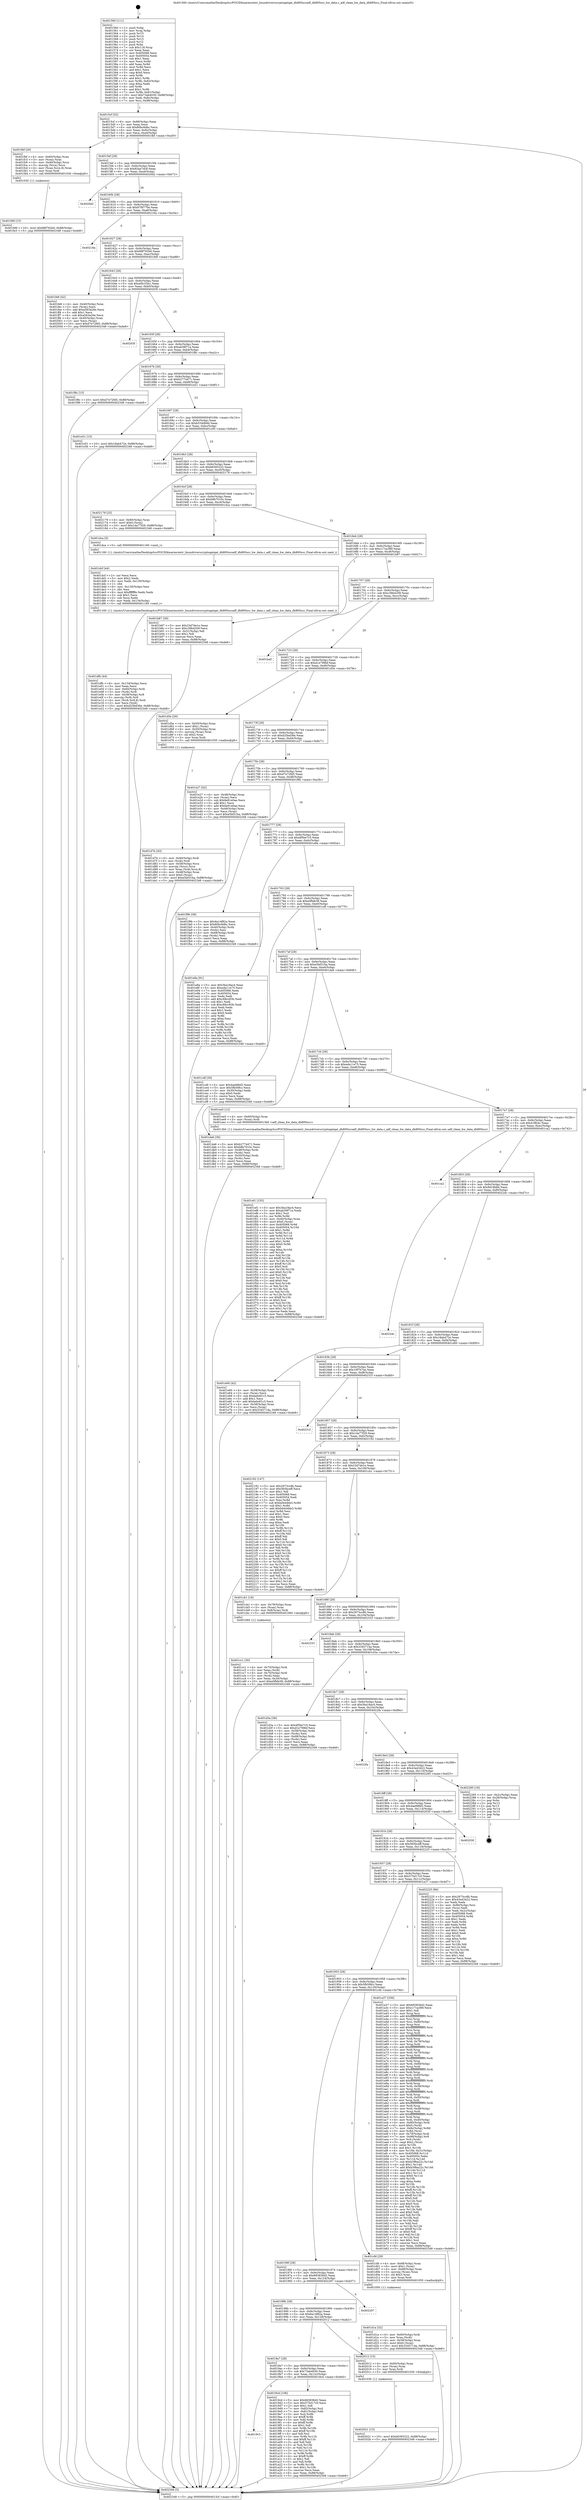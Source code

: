 digraph "0x401560" {
  label = "0x401560 (/mnt/c/Users/mathe/Desktop/tcc/POCII/binaries/extr_linuxdriverscryptoqatqat_dh895xccadf_dh895xcc_hw_data.c_adf_clean_hw_data_dh895xcc_Final-ollvm.out::main(0))"
  labelloc = "t"
  node[shape=record]

  Entry [label="",width=0.3,height=0.3,shape=circle,fillcolor=black,style=filled]
  "0x4015cf" [label="{
     0x4015cf [32]\l
     | [instrs]\l
     &nbsp;&nbsp;0x4015cf \<+6\>: mov -0x88(%rbp),%eax\l
     &nbsp;&nbsp;0x4015d5 \<+2\>: mov %eax,%ecx\l
     &nbsp;&nbsp;0x4015d7 \<+6\>: sub $0x80bc6dbc,%ecx\l
     &nbsp;&nbsp;0x4015dd \<+6\>: mov %eax,-0x9c(%rbp)\l
     &nbsp;&nbsp;0x4015e3 \<+6\>: mov %ecx,-0xa0(%rbp)\l
     &nbsp;&nbsp;0x4015e9 \<+6\>: je 0000000000401fbf \<main+0xa5f\>\l
  }"]
  "0x401fbf" [label="{
     0x401fbf [26]\l
     | [instrs]\l
     &nbsp;&nbsp;0x401fbf \<+4\>: mov -0x60(%rbp),%rax\l
     &nbsp;&nbsp;0x401fc3 \<+3\>: mov (%rax),%rax\l
     &nbsp;&nbsp;0x401fc6 \<+4\>: mov -0x40(%rbp),%rcx\l
     &nbsp;&nbsp;0x401fca \<+3\>: movslq (%rcx),%rcx\l
     &nbsp;&nbsp;0x401fcd \<+4\>: mov (%rax,%rcx,8),%rax\l
     &nbsp;&nbsp;0x401fd1 \<+3\>: mov %rax,%rdi\l
     &nbsp;&nbsp;0x401fd4 \<+5\>: call 0000000000401030 \<free@plt\>\l
     | [calls]\l
     &nbsp;&nbsp;0x401030 \{1\} (unknown)\l
  }"]
  "0x4015ef" [label="{
     0x4015ef [28]\l
     | [instrs]\l
     &nbsp;&nbsp;0x4015ef \<+5\>: jmp 00000000004015f4 \<main+0x94\>\l
     &nbsp;&nbsp;0x4015f4 \<+6\>: mov -0x9c(%rbp),%eax\l
     &nbsp;&nbsp;0x4015fa \<+5\>: sub $0x83aa7dc8,%eax\l
     &nbsp;&nbsp;0x4015ff \<+6\>: mov %eax,-0xa4(%rbp)\l
     &nbsp;&nbsp;0x401605 \<+6\>: je 00000000004020d2 \<main+0xb72\>\l
  }"]
  Exit [label="",width=0.3,height=0.3,shape=circle,fillcolor=black,style=filled,peripheries=2]
  "0x4020d2" [label="{
     0x4020d2\l
  }", style=dashed]
  "0x40160b" [label="{
     0x40160b [28]\l
     | [instrs]\l
     &nbsp;&nbsp;0x40160b \<+5\>: jmp 0000000000401610 \<main+0xb0\>\l
     &nbsp;&nbsp;0x401610 \<+6\>: mov -0x9c(%rbp),%eax\l
     &nbsp;&nbsp;0x401616 \<+5\>: sub $0x878f770e,%eax\l
     &nbsp;&nbsp;0x40161b \<+6\>: mov %eax,-0xa8(%rbp)\l
     &nbsp;&nbsp;0x401621 \<+6\>: je 000000000040216a \<main+0xc0a\>\l
  }"]
  "0x402021" [label="{
     0x402021 [15]\l
     | [instrs]\l
     &nbsp;&nbsp;0x402021 \<+10\>: movl $0xb6393222,-0x88(%rbp)\l
     &nbsp;&nbsp;0x40202b \<+5\>: jmp 0000000000402348 \<main+0xde8\>\l
  }"]
  "0x40216a" [label="{
     0x40216a\l
  }", style=dashed]
  "0x401627" [label="{
     0x401627 [28]\l
     | [instrs]\l
     &nbsp;&nbsp;0x401627 \<+5\>: jmp 000000000040162c \<main+0xcc\>\l
     &nbsp;&nbsp;0x40162c \<+6\>: mov -0x9c(%rbp),%eax\l
     &nbsp;&nbsp;0x401632 \<+5\>: sub $0x88f762b0,%eax\l
     &nbsp;&nbsp;0x401637 \<+6\>: mov %eax,-0xac(%rbp)\l
     &nbsp;&nbsp;0x40163d \<+6\>: je 0000000000401fe8 \<main+0xa88\>\l
  }"]
  "0x401fd9" [label="{
     0x401fd9 [15]\l
     | [instrs]\l
     &nbsp;&nbsp;0x401fd9 \<+10\>: movl $0x88f762b0,-0x88(%rbp)\l
     &nbsp;&nbsp;0x401fe3 \<+5\>: jmp 0000000000402348 \<main+0xde8\>\l
  }"]
  "0x401fe8" [label="{
     0x401fe8 [42]\l
     | [instrs]\l
     &nbsp;&nbsp;0x401fe8 \<+4\>: mov -0x40(%rbp),%rax\l
     &nbsp;&nbsp;0x401fec \<+2\>: mov (%rax),%ecx\l
     &nbsp;&nbsp;0x401fee \<+6\>: add $0xa563a26e,%ecx\l
     &nbsp;&nbsp;0x401ff4 \<+3\>: add $0x1,%ecx\l
     &nbsp;&nbsp;0x401ff7 \<+6\>: sub $0xa563a26e,%ecx\l
     &nbsp;&nbsp;0x401ffd \<+4\>: mov -0x40(%rbp),%rax\l
     &nbsp;&nbsp;0x402001 \<+2\>: mov %ecx,(%rax)\l
     &nbsp;&nbsp;0x402003 \<+10\>: movl $0xd7e72fd5,-0x88(%rbp)\l
     &nbsp;&nbsp;0x40200d \<+5\>: jmp 0000000000402348 \<main+0xde8\>\l
  }"]
  "0x401643" [label="{
     0x401643 [28]\l
     | [instrs]\l
     &nbsp;&nbsp;0x401643 \<+5\>: jmp 0000000000401648 \<main+0xe8\>\l
     &nbsp;&nbsp;0x401648 \<+6\>: mov -0x9c(%rbp),%eax\l
     &nbsp;&nbsp;0x40164e \<+5\>: sub $0xa0b1f3a1,%eax\l
     &nbsp;&nbsp;0x401653 \<+6\>: mov %eax,-0xb0(%rbp)\l
     &nbsp;&nbsp;0x401659 \<+6\>: je 000000000040203f \<main+0xadf\>\l
  }"]
  "0x401ef1" [label="{
     0x401ef1 [155]\l
     | [instrs]\l
     &nbsp;&nbsp;0x401ef1 \<+5\>: mov $0x3ba18ac4,%ecx\l
     &nbsp;&nbsp;0x401ef6 \<+5\>: mov $0xab39f71a,%edx\l
     &nbsp;&nbsp;0x401efb \<+3\>: mov $0x1,%sil\l
     &nbsp;&nbsp;0x401efe \<+3\>: xor %r8d,%r8d\l
     &nbsp;&nbsp;0x401f01 \<+4\>: mov -0x40(%rbp),%rax\l
     &nbsp;&nbsp;0x401f05 \<+6\>: movl $0x0,(%rax)\l
     &nbsp;&nbsp;0x401f0b \<+8\>: mov 0x405068,%r9d\l
     &nbsp;&nbsp;0x401f13 \<+8\>: mov 0x405054,%r10d\l
     &nbsp;&nbsp;0x401f1b \<+4\>: sub $0x1,%r8d\l
     &nbsp;&nbsp;0x401f1f \<+3\>: mov %r9d,%r11d\l
     &nbsp;&nbsp;0x401f22 \<+3\>: add %r8d,%r11d\l
     &nbsp;&nbsp;0x401f25 \<+4\>: imul %r11d,%r9d\l
     &nbsp;&nbsp;0x401f29 \<+4\>: and $0x1,%r9d\l
     &nbsp;&nbsp;0x401f2d \<+4\>: cmp $0x0,%r9d\l
     &nbsp;&nbsp;0x401f31 \<+3\>: sete %bl\l
     &nbsp;&nbsp;0x401f34 \<+4\>: cmp $0xa,%r10d\l
     &nbsp;&nbsp;0x401f38 \<+4\>: setl %r14b\l
     &nbsp;&nbsp;0x401f3c \<+3\>: mov %bl,%r15b\l
     &nbsp;&nbsp;0x401f3f \<+4\>: xor $0xff,%r15b\l
     &nbsp;&nbsp;0x401f43 \<+3\>: mov %r14b,%r12b\l
     &nbsp;&nbsp;0x401f46 \<+4\>: xor $0xff,%r12b\l
     &nbsp;&nbsp;0x401f4a \<+4\>: xor $0x0,%sil\l
     &nbsp;&nbsp;0x401f4e \<+3\>: mov %r15b,%r13b\l
     &nbsp;&nbsp;0x401f51 \<+4\>: and $0x0,%r13b\l
     &nbsp;&nbsp;0x401f55 \<+3\>: and %sil,%bl\l
     &nbsp;&nbsp;0x401f58 \<+3\>: mov %r12b,%al\l
     &nbsp;&nbsp;0x401f5b \<+2\>: and $0x0,%al\l
     &nbsp;&nbsp;0x401f5d \<+3\>: and %sil,%r14b\l
     &nbsp;&nbsp;0x401f60 \<+3\>: or %bl,%r13b\l
     &nbsp;&nbsp;0x401f63 \<+3\>: or %r14b,%al\l
     &nbsp;&nbsp;0x401f66 \<+3\>: xor %al,%r13b\l
     &nbsp;&nbsp;0x401f69 \<+3\>: or %r12b,%r15b\l
     &nbsp;&nbsp;0x401f6c \<+4\>: xor $0xff,%r15b\l
     &nbsp;&nbsp;0x401f70 \<+4\>: or $0x0,%sil\l
     &nbsp;&nbsp;0x401f74 \<+3\>: and %sil,%r15b\l
     &nbsp;&nbsp;0x401f77 \<+3\>: or %r15b,%r13b\l
     &nbsp;&nbsp;0x401f7a \<+4\>: test $0x1,%r13b\l
     &nbsp;&nbsp;0x401f7e \<+3\>: cmovne %edx,%ecx\l
     &nbsp;&nbsp;0x401f81 \<+6\>: mov %ecx,-0x88(%rbp)\l
     &nbsp;&nbsp;0x401f87 \<+5\>: jmp 0000000000402348 \<main+0xde8\>\l
  }"]
  "0x40203f" [label="{
     0x40203f\l
  }", style=dashed]
  "0x40165f" [label="{
     0x40165f [28]\l
     | [instrs]\l
     &nbsp;&nbsp;0x40165f \<+5\>: jmp 0000000000401664 \<main+0x104\>\l
     &nbsp;&nbsp;0x401664 \<+6\>: mov -0x9c(%rbp),%eax\l
     &nbsp;&nbsp;0x40166a \<+5\>: sub $0xab39f71a,%eax\l
     &nbsp;&nbsp;0x40166f \<+6\>: mov %eax,-0xb4(%rbp)\l
     &nbsp;&nbsp;0x401675 \<+6\>: je 0000000000401f8c \<main+0xa2c\>\l
  }"]
  "0x401dfb" [label="{
     0x401dfb [44]\l
     | [instrs]\l
     &nbsp;&nbsp;0x401dfb \<+6\>: mov -0x134(%rbp),%ecx\l
     &nbsp;&nbsp;0x401e01 \<+3\>: imul %eax,%ecx\l
     &nbsp;&nbsp;0x401e04 \<+4\>: mov -0x60(%rbp),%rdi\l
     &nbsp;&nbsp;0x401e08 \<+3\>: mov (%rdi),%rdi\l
     &nbsp;&nbsp;0x401e0b \<+4\>: mov -0x58(%rbp),%r8\l
     &nbsp;&nbsp;0x401e0f \<+3\>: movslq (%r8),%r8\l
     &nbsp;&nbsp;0x401e12 \<+4\>: mov (%rdi,%r8,8),%rdi\l
     &nbsp;&nbsp;0x401e16 \<+2\>: mov %ecx,(%rdi)\l
     &nbsp;&nbsp;0x401e18 \<+10\>: movl $0xd25bd36e,-0x88(%rbp)\l
     &nbsp;&nbsp;0x401e22 \<+5\>: jmp 0000000000402348 \<main+0xde8\>\l
  }"]
  "0x401f8c" [label="{
     0x401f8c [15]\l
     | [instrs]\l
     &nbsp;&nbsp;0x401f8c \<+10\>: movl $0xd7e72fd5,-0x88(%rbp)\l
     &nbsp;&nbsp;0x401f96 \<+5\>: jmp 0000000000402348 \<main+0xde8\>\l
  }"]
  "0x40167b" [label="{
     0x40167b [28]\l
     | [instrs]\l
     &nbsp;&nbsp;0x40167b \<+5\>: jmp 0000000000401680 \<main+0x120\>\l
     &nbsp;&nbsp;0x401680 \<+6\>: mov -0x9c(%rbp),%eax\l
     &nbsp;&nbsp;0x401686 \<+5\>: sub $0xb2774471,%eax\l
     &nbsp;&nbsp;0x40168b \<+6\>: mov %eax,-0xb8(%rbp)\l
     &nbsp;&nbsp;0x401691 \<+6\>: je 0000000000401e51 \<main+0x8f1\>\l
  }"]
  "0x401dcf" [label="{
     0x401dcf [44]\l
     | [instrs]\l
     &nbsp;&nbsp;0x401dcf \<+2\>: xor %ecx,%ecx\l
     &nbsp;&nbsp;0x401dd1 \<+5\>: mov $0x2,%edx\l
     &nbsp;&nbsp;0x401dd6 \<+6\>: mov %edx,-0x130(%rbp)\l
     &nbsp;&nbsp;0x401ddc \<+1\>: cltd\l
     &nbsp;&nbsp;0x401ddd \<+6\>: mov -0x130(%rbp),%esi\l
     &nbsp;&nbsp;0x401de3 \<+2\>: idiv %esi\l
     &nbsp;&nbsp;0x401de5 \<+6\>: imul $0xfffffffe,%edx,%edx\l
     &nbsp;&nbsp;0x401deb \<+3\>: sub $0x1,%ecx\l
     &nbsp;&nbsp;0x401dee \<+2\>: sub %ecx,%edx\l
     &nbsp;&nbsp;0x401df0 \<+6\>: mov %edx,-0x134(%rbp)\l
     &nbsp;&nbsp;0x401df6 \<+5\>: call 0000000000401160 \<next_i\>\l
     | [calls]\l
     &nbsp;&nbsp;0x401160 \{1\} (/mnt/c/Users/mathe/Desktop/tcc/POCII/binaries/extr_linuxdriverscryptoqatqat_dh895xccadf_dh895xcc_hw_data.c_adf_clean_hw_data_dh895xcc_Final-ollvm.out::next_i)\l
  }"]
  "0x401e51" [label="{
     0x401e51 [15]\l
     | [instrs]\l
     &nbsp;&nbsp;0x401e51 \<+10\>: movl $0x18ab472e,-0x88(%rbp)\l
     &nbsp;&nbsp;0x401e5b \<+5\>: jmp 0000000000402348 \<main+0xde8\>\l
  }"]
  "0x401697" [label="{
     0x401697 [28]\l
     | [instrs]\l
     &nbsp;&nbsp;0x401697 \<+5\>: jmp 000000000040169c \<main+0x13c\>\l
     &nbsp;&nbsp;0x40169c \<+6\>: mov -0x9c(%rbp),%eax\l
     &nbsp;&nbsp;0x4016a2 \<+5\>: sub $0xb534db9d,%eax\l
     &nbsp;&nbsp;0x4016a7 \<+6\>: mov %eax,-0xbc(%rbp)\l
     &nbsp;&nbsp;0x4016ad \<+6\>: je 0000000000401c00 \<main+0x6a0\>\l
  }"]
  "0x401d7b" [label="{
     0x401d7b [43]\l
     | [instrs]\l
     &nbsp;&nbsp;0x401d7b \<+4\>: mov -0x60(%rbp),%rdi\l
     &nbsp;&nbsp;0x401d7f \<+3\>: mov (%rdi),%rdi\l
     &nbsp;&nbsp;0x401d82 \<+4\>: mov -0x58(%rbp),%rcx\l
     &nbsp;&nbsp;0x401d86 \<+3\>: movslq (%rcx),%rcx\l
     &nbsp;&nbsp;0x401d89 \<+4\>: mov %rax,(%rdi,%rcx,8)\l
     &nbsp;&nbsp;0x401d8d \<+4\>: mov -0x48(%rbp),%rax\l
     &nbsp;&nbsp;0x401d91 \<+6\>: movl $0x0,(%rax)\l
     &nbsp;&nbsp;0x401d97 \<+10\>: movl $0xe5bf31ba,-0x88(%rbp)\l
     &nbsp;&nbsp;0x401da1 \<+5\>: jmp 0000000000402348 \<main+0xde8\>\l
  }"]
  "0x401c00" [label="{
     0x401c00\l
  }", style=dashed]
  "0x4016b3" [label="{
     0x4016b3 [28]\l
     | [instrs]\l
     &nbsp;&nbsp;0x4016b3 \<+5\>: jmp 00000000004016b8 \<main+0x158\>\l
     &nbsp;&nbsp;0x4016b8 \<+6\>: mov -0x9c(%rbp),%eax\l
     &nbsp;&nbsp;0x4016be \<+5\>: sub $0xb6393222,%eax\l
     &nbsp;&nbsp;0x4016c3 \<+6\>: mov %eax,-0xc0(%rbp)\l
     &nbsp;&nbsp;0x4016c9 \<+6\>: je 0000000000402179 \<main+0xc19\>\l
  }"]
  "0x401d1a" [label="{
     0x401d1a [32]\l
     | [instrs]\l
     &nbsp;&nbsp;0x401d1a \<+4\>: mov -0x60(%rbp),%rdi\l
     &nbsp;&nbsp;0x401d1e \<+3\>: mov %rax,(%rdi)\l
     &nbsp;&nbsp;0x401d21 \<+4\>: mov -0x58(%rbp),%rax\l
     &nbsp;&nbsp;0x401d25 \<+6\>: movl $0x0,(%rax)\l
     &nbsp;&nbsp;0x401d2b \<+10\>: movl $0x3345714a,-0x88(%rbp)\l
     &nbsp;&nbsp;0x401d35 \<+5\>: jmp 0000000000402348 \<main+0xde8\>\l
  }"]
  "0x402179" [label="{
     0x402179 [25]\l
     | [instrs]\l
     &nbsp;&nbsp;0x402179 \<+4\>: mov -0x80(%rbp),%rax\l
     &nbsp;&nbsp;0x40217d \<+6\>: movl $0x0,(%rax)\l
     &nbsp;&nbsp;0x402183 \<+10\>: movl $0x1da77f29,-0x88(%rbp)\l
     &nbsp;&nbsp;0x40218d \<+5\>: jmp 0000000000402348 \<main+0xde8\>\l
  }"]
  "0x4016cf" [label="{
     0x4016cf [28]\l
     | [instrs]\l
     &nbsp;&nbsp;0x4016cf \<+5\>: jmp 00000000004016d4 \<main+0x174\>\l
     &nbsp;&nbsp;0x4016d4 \<+6\>: mov -0x9c(%rbp),%eax\l
     &nbsp;&nbsp;0x4016da \<+5\>: sub $0xb8b7010c,%eax\l
     &nbsp;&nbsp;0x4016df \<+6\>: mov %eax,-0xc4(%rbp)\l
     &nbsp;&nbsp;0x4016e5 \<+6\>: je 0000000000401dca \<main+0x86a\>\l
  }"]
  "0x401cc1" [label="{
     0x401cc1 [30]\l
     | [instrs]\l
     &nbsp;&nbsp;0x401cc1 \<+4\>: mov -0x70(%rbp),%rdi\l
     &nbsp;&nbsp;0x401cc5 \<+2\>: mov %eax,(%rdi)\l
     &nbsp;&nbsp;0x401cc7 \<+4\>: mov -0x70(%rbp),%rdi\l
     &nbsp;&nbsp;0x401ccb \<+2\>: mov (%rdi),%eax\l
     &nbsp;&nbsp;0x401ccd \<+3\>: mov %eax,-0x30(%rbp)\l
     &nbsp;&nbsp;0x401cd0 \<+10\>: movl $0xe0fbfe38,-0x88(%rbp)\l
     &nbsp;&nbsp;0x401cda \<+5\>: jmp 0000000000402348 \<main+0xde8\>\l
  }"]
  "0x401dca" [label="{
     0x401dca [5]\l
     | [instrs]\l
     &nbsp;&nbsp;0x401dca \<+5\>: call 0000000000401160 \<next_i\>\l
     | [calls]\l
     &nbsp;&nbsp;0x401160 \{1\} (/mnt/c/Users/mathe/Desktop/tcc/POCII/binaries/extr_linuxdriverscryptoqatqat_dh895xccadf_dh895xcc_hw_data.c_adf_clean_hw_data_dh895xcc_Final-ollvm.out::next_i)\l
  }"]
  "0x4016eb" [label="{
     0x4016eb [28]\l
     | [instrs]\l
     &nbsp;&nbsp;0x4016eb \<+5\>: jmp 00000000004016f0 \<main+0x190\>\l
     &nbsp;&nbsp;0x4016f0 \<+6\>: mov -0x9c(%rbp),%eax\l
     &nbsp;&nbsp;0x4016f6 \<+5\>: sub $0xc17ca389,%eax\l
     &nbsp;&nbsp;0x4016fb \<+6\>: mov %eax,-0xc8(%rbp)\l
     &nbsp;&nbsp;0x401701 \<+6\>: je 0000000000401b87 \<main+0x627\>\l
  }"]
  "0x401560" [label="{
     0x401560 [111]\l
     | [instrs]\l
     &nbsp;&nbsp;0x401560 \<+1\>: push %rbp\l
     &nbsp;&nbsp;0x401561 \<+3\>: mov %rsp,%rbp\l
     &nbsp;&nbsp;0x401564 \<+2\>: push %r15\l
     &nbsp;&nbsp;0x401566 \<+2\>: push %r14\l
     &nbsp;&nbsp;0x401568 \<+2\>: push %r13\l
     &nbsp;&nbsp;0x40156a \<+2\>: push %r12\l
     &nbsp;&nbsp;0x40156c \<+1\>: push %rbx\l
     &nbsp;&nbsp;0x40156d \<+7\>: sub $0x118,%rsp\l
     &nbsp;&nbsp;0x401574 \<+2\>: xor %eax,%eax\l
     &nbsp;&nbsp;0x401576 \<+7\>: mov 0x405068,%ecx\l
     &nbsp;&nbsp;0x40157d \<+7\>: mov 0x405054,%edx\l
     &nbsp;&nbsp;0x401584 \<+3\>: sub $0x1,%eax\l
     &nbsp;&nbsp;0x401587 \<+3\>: mov %ecx,%r8d\l
     &nbsp;&nbsp;0x40158a \<+3\>: add %eax,%r8d\l
     &nbsp;&nbsp;0x40158d \<+4\>: imul %r8d,%ecx\l
     &nbsp;&nbsp;0x401591 \<+3\>: and $0x1,%ecx\l
     &nbsp;&nbsp;0x401594 \<+3\>: cmp $0x0,%ecx\l
     &nbsp;&nbsp;0x401597 \<+4\>: sete %r9b\l
     &nbsp;&nbsp;0x40159b \<+4\>: and $0x1,%r9b\l
     &nbsp;&nbsp;0x40159f \<+7\>: mov %r9b,-0x82(%rbp)\l
     &nbsp;&nbsp;0x4015a6 \<+3\>: cmp $0xa,%edx\l
     &nbsp;&nbsp;0x4015a9 \<+4\>: setl %r9b\l
     &nbsp;&nbsp;0x4015ad \<+4\>: and $0x1,%r9b\l
     &nbsp;&nbsp;0x4015b1 \<+7\>: mov %r9b,-0x81(%rbp)\l
     &nbsp;&nbsp;0x4015b8 \<+10\>: movl $0x73ab4030,-0x88(%rbp)\l
     &nbsp;&nbsp;0x4015c2 \<+6\>: mov %edi,-0x8c(%rbp)\l
     &nbsp;&nbsp;0x4015c8 \<+7\>: mov %rsi,-0x98(%rbp)\l
  }"]
  "0x401b87" [label="{
     0x401b87 [30]\l
     | [instrs]\l
     &nbsp;&nbsp;0x401b87 \<+5\>: mov $0x23d7de1e,%eax\l
     &nbsp;&nbsp;0x401b8c \<+5\>: mov $0xc38b4209,%ecx\l
     &nbsp;&nbsp;0x401b91 \<+3\>: mov -0x31(%rbp),%dl\l
     &nbsp;&nbsp;0x401b94 \<+3\>: test $0x1,%dl\l
     &nbsp;&nbsp;0x401b97 \<+3\>: cmovne %ecx,%eax\l
     &nbsp;&nbsp;0x401b9a \<+6\>: mov %eax,-0x88(%rbp)\l
     &nbsp;&nbsp;0x401ba0 \<+5\>: jmp 0000000000402348 \<main+0xde8\>\l
  }"]
  "0x401707" [label="{
     0x401707 [28]\l
     | [instrs]\l
     &nbsp;&nbsp;0x401707 \<+5\>: jmp 000000000040170c \<main+0x1ac\>\l
     &nbsp;&nbsp;0x40170c \<+6\>: mov -0x9c(%rbp),%eax\l
     &nbsp;&nbsp;0x401712 \<+5\>: sub $0xc38b4209,%eax\l
     &nbsp;&nbsp;0x401717 \<+6\>: mov %eax,-0xcc(%rbp)\l
     &nbsp;&nbsp;0x40171d \<+6\>: je 0000000000401ba5 \<main+0x645\>\l
  }"]
  "0x402348" [label="{
     0x402348 [5]\l
     | [instrs]\l
     &nbsp;&nbsp;0x402348 \<+5\>: jmp 00000000004015cf \<main+0x6f\>\l
  }"]
  "0x401ba5" [label="{
     0x401ba5\l
  }", style=dashed]
  "0x401723" [label="{
     0x401723 [28]\l
     | [instrs]\l
     &nbsp;&nbsp;0x401723 \<+5\>: jmp 0000000000401728 \<main+0x1c8\>\l
     &nbsp;&nbsp;0x401728 \<+6\>: mov -0x9c(%rbp),%eax\l
     &nbsp;&nbsp;0x40172e \<+5\>: sub $0xd1e799bf,%eax\l
     &nbsp;&nbsp;0x401733 \<+6\>: mov %eax,-0xd0(%rbp)\l
     &nbsp;&nbsp;0x401739 \<+6\>: je 0000000000401d5e \<main+0x7fe\>\l
  }"]
  "0x4019c3" [label="{
     0x4019c3\l
  }", style=dashed]
  "0x401d5e" [label="{
     0x401d5e [29]\l
     | [instrs]\l
     &nbsp;&nbsp;0x401d5e \<+4\>: mov -0x50(%rbp),%rax\l
     &nbsp;&nbsp;0x401d62 \<+6\>: movl $0x1,(%rax)\l
     &nbsp;&nbsp;0x401d68 \<+4\>: mov -0x50(%rbp),%rax\l
     &nbsp;&nbsp;0x401d6c \<+3\>: movslq (%rax),%rax\l
     &nbsp;&nbsp;0x401d6f \<+4\>: shl $0x2,%rax\l
     &nbsp;&nbsp;0x401d73 \<+3\>: mov %rax,%rdi\l
     &nbsp;&nbsp;0x401d76 \<+5\>: call 0000000000401050 \<malloc@plt\>\l
     | [calls]\l
     &nbsp;&nbsp;0x401050 \{1\} (unknown)\l
  }"]
  "0x40173f" [label="{
     0x40173f [28]\l
     | [instrs]\l
     &nbsp;&nbsp;0x40173f \<+5\>: jmp 0000000000401744 \<main+0x1e4\>\l
     &nbsp;&nbsp;0x401744 \<+6\>: mov -0x9c(%rbp),%eax\l
     &nbsp;&nbsp;0x40174a \<+5\>: sub $0xd25bd36e,%eax\l
     &nbsp;&nbsp;0x40174f \<+6\>: mov %eax,-0xd4(%rbp)\l
     &nbsp;&nbsp;0x401755 \<+6\>: je 0000000000401e27 \<main+0x8c7\>\l
  }"]
  "0x4019cd" [label="{
     0x4019cd [106]\l
     | [instrs]\l
     &nbsp;&nbsp;0x4019cd \<+5\>: mov $0x683836d2,%eax\l
     &nbsp;&nbsp;0x4019d2 \<+5\>: mov $0x575d17c0,%ecx\l
     &nbsp;&nbsp;0x4019d7 \<+2\>: mov $0x1,%dl\l
     &nbsp;&nbsp;0x4019d9 \<+7\>: mov -0x82(%rbp),%sil\l
     &nbsp;&nbsp;0x4019e0 \<+7\>: mov -0x81(%rbp),%dil\l
     &nbsp;&nbsp;0x4019e7 \<+3\>: mov %sil,%r8b\l
     &nbsp;&nbsp;0x4019ea \<+4\>: xor $0xff,%r8b\l
     &nbsp;&nbsp;0x4019ee \<+3\>: mov %dil,%r9b\l
     &nbsp;&nbsp;0x4019f1 \<+4\>: xor $0xff,%r9b\l
     &nbsp;&nbsp;0x4019f5 \<+3\>: xor $0x1,%dl\l
     &nbsp;&nbsp;0x4019f8 \<+3\>: mov %r8b,%r10b\l
     &nbsp;&nbsp;0x4019fb \<+4\>: and $0xff,%r10b\l
     &nbsp;&nbsp;0x4019ff \<+3\>: and %dl,%sil\l
     &nbsp;&nbsp;0x401a02 \<+3\>: mov %r9b,%r11b\l
     &nbsp;&nbsp;0x401a05 \<+4\>: and $0xff,%r11b\l
     &nbsp;&nbsp;0x401a09 \<+3\>: and %dl,%dil\l
     &nbsp;&nbsp;0x401a0c \<+3\>: or %sil,%r10b\l
     &nbsp;&nbsp;0x401a0f \<+3\>: or %dil,%r11b\l
     &nbsp;&nbsp;0x401a12 \<+3\>: xor %r11b,%r10b\l
     &nbsp;&nbsp;0x401a15 \<+3\>: or %r9b,%r8b\l
     &nbsp;&nbsp;0x401a18 \<+4\>: xor $0xff,%r8b\l
     &nbsp;&nbsp;0x401a1c \<+3\>: or $0x1,%dl\l
     &nbsp;&nbsp;0x401a1f \<+3\>: and %dl,%r8b\l
     &nbsp;&nbsp;0x401a22 \<+3\>: or %r8b,%r10b\l
     &nbsp;&nbsp;0x401a25 \<+4\>: test $0x1,%r10b\l
     &nbsp;&nbsp;0x401a29 \<+3\>: cmovne %ecx,%eax\l
     &nbsp;&nbsp;0x401a2c \<+6\>: mov %eax,-0x88(%rbp)\l
     &nbsp;&nbsp;0x401a32 \<+5\>: jmp 0000000000402348 \<main+0xde8\>\l
  }"]
  "0x401e27" [label="{
     0x401e27 [42]\l
     | [instrs]\l
     &nbsp;&nbsp;0x401e27 \<+4\>: mov -0x48(%rbp),%rax\l
     &nbsp;&nbsp;0x401e2b \<+2\>: mov (%rax),%ecx\l
     &nbsp;&nbsp;0x401e2d \<+6\>: sub $0x6e91e0ae,%ecx\l
     &nbsp;&nbsp;0x401e33 \<+3\>: add $0x1,%ecx\l
     &nbsp;&nbsp;0x401e36 \<+6\>: add $0x6e91e0ae,%ecx\l
     &nbsp;&nbsp;0x401e3c \<+4\>: mov -0x48(%rbp),%rax\l
     &nbsp;&nbsp;0x401e40 \<+2\>: mov %ecx,(%rax)\l
     &nbsp;&nbsp;0x401e42 \<+10\>: movl $0xe5bf31ba,-0x88(%rbp)\l
     &nbsp;&nbsp;0x401e4c \<+5\>: jmp 0000000000402348 \<main+0xde8\>\l
  }"]
  "0x40175b" [label="{
     0x40175b [28]\l
     | [instrs]\l
     &nbsp;&nbsp;0x40175b \<+5\>: jmp 0000000000401760 \<main+0x200\>\l
     &nbsp;&nbsp;0x401760 \<+6\>: mov -0x9c(%rbp),%eax\l
     &nbsp;&nbsp;0x401766 \<+5\>: sub $0xd7e72fd5,%eax\l
     &nbsp;&nbsp;0x40176b \<+6\>: mov %eax,-0xd8(%rbp)\l
     &nbsp;&nbsp;0x401771 \<+6\>: je 0000000000401f9b \<main+0xa3b\>\l
  }"]
  "0x4019a7" [label="{
     0x4019a7 [28]\l
     | [instrs]\l
     &nbsp;&nbsp;0x4019a7 \<+5\>: jmp 00000000004019ac \<main+0x44c\>\l
     &nbsp;&nbsp;0x4019ac \<+6\>: mov -0x9c(%rbp),%eax\l
     &nbsp;&nbsp;0x4019b2 \<+5\>: sub $0x73ab4030,%eax\l
     &nbsp;&nbsp;0x4019b7 \<+6\>: mov %eax,-0x12c(%rbp)\l
     &nbsp;&nbsp;0x4019bd \<+6\>: je 00000000004019cd \<main+0x46d\>\l
  }"]
  "0x401f9b" [label="{
     0x401f9b [36]\l
     | [instrs]\l
     &nbsp;&nbsp;0x401f9b \<+5\>: mov $0x6a14f82a,%eax\l
     &nbsp;&nbsp;0x401fa0 \<+5\>: mov $0x80bc6dbc,%ecx\l
     &nbsp;&nbsp;0x401fa5 \<+4\>: mov -0x40(%rbp),%rdx\l
     &nbsp;&nbsp;0x401fa9 \<+2\>: mov (%rdx),%esi\l
     &nbsp;&nbsp;0x401fab \<+4\>: mov -0x68(%rbp),%rdx\l
     &nbsp;&nbsp;0x401faf \<+2\>: cmp (%rdx),%esi\l
     &nbsp;&nbsp;0x401fb1 \<+3\>: cmovl %ecx,%eax\l
     &nbsp;&nbsp;0x401fb4 \<+6\>: mov %eax,-0x88(%rbp)\l
     &nbsp;&nbsp;0x401fba \<+5\>: jmp 0000000000402348 \<main+0xde8\>\l
  }"]
  "0x401777" [label="{
     0x401777 [28]\l
     | [instrs]\l
     &nbsp;&nbsp;0x401777 \<+5\>: jmp 000000000040177c \<main+0x21c\>\l
     &nbsp;&nbsp;0x40177c \<+6\>: mov -0x9c(%rbp),%eax\l
     &nbsp;&nbsp;0x401782 \<+5\>: sub $0xdf5be7c5,%eax\l
     &nbsp;&nbsp;0x401787 \<+6\>: mov %eax,-0xdc(%rbp)\l
     &nbsp;&nbsp;0x40178d \<+6\>: je 0000000000401e8a \<main+0x92a\>\l
  }"]
  "0x402012" [label="{
     0x402012 [15]\l
     | [instrs]\l
     &nbsp;&nbsp;0x402012 \<+4\>: mov -0x60(%rbp),%rax\l
     &nbsp;&nbsp;0x402016 \<+3\>: mov (%rax),%rax\l
     &nbsp;&nbsp;0x402019 \<+3\>: mov %rax,%rdi\l
     &nbsp;&nbsp;0x40201c \<+5\>: call 0000000000401030 \<free@plt\>\l
     | [calls]\l
     &nbsp;&nbsp;0x401030 \{1\} (unknown)\l
  }"]
  "0x401e8a" [label="{
     0x401e8a [91]\l
     | [instrs]\l
     &nbsp;&nbsp;0x401e8a \<+5\>: mov $0x3ba18ac4,%eax\l
     &nbsp;&nbsp;0x401e8f \<+5\>: mov $0xeda11e75,%ecx\l
     &nbsp;&nbsp;0x401e94 \<+7\>: mov 0x405068,%edx\l
     &nbsp;&nbsp;0x401e9b \<+7\>: mov 0x405054,%esi\l
     &nbsp;&nbsp;0x401ea2 \<+2\>: mov %edx,%edi\l
     &nbsp;&nbsp;0x401ea4 \<+6\>: add $0xc68cc83b,%edi\l
     &nbsp;&nbsp;0x401eaa \<+3\>: sub $0x1,%edi\l
     &nbsp;&nbsp;0x401ead \<+6\>: sub $0xc68cc83b,%edi\l
     &nbsp;&nbsp;0x401eb3 \<+3\>: imul %edi,%edx\l
     &nbsp;&nbsp;0x401eb6 \<+3\>: and $0x1,%edx\l
     &nbsp;&nbsp;0x401eb9 \<+3\>: cmp $0x0,%edx\l
     &nbsp;&nbsp;0x401ebc \<+4\>: sete %r8b\l
     &nbsp;&nbsp;0x401ec0 \<+3\>: cmp $0xa,%esi\l
     &nbsp;&nbsp;0x401ec3 \<+4\>: setl %r9b\l
     &nbsp;&nbsp;0x401ec7 \<+3\>: mov %r8b,%r10b\l
     &nbsp;&nbsp;0x401eca \<+3\>: and %r9b,%r10b\l
     &nbsp;&nbsp;0x401ecd \<+3\>: xor %r9b,%r8b\l
     &nbsp;&nbsp;0x401ed0 \<+3\>: or %r8b,%r10b\l
     &nbsp;&nbsp;0x401ed3 \<+4\>: test $0x1,%r10b\l
     &nbsp;&nbsp;0x401ed7 \<+3\>: cmovne %ecx,%eax\l
     &nbsp;&nbsp;0x401eda \<+6\>: mov %eax,-0x88(%rbp)\l
     &nbsp;&nbsp;0x401ee0 \<+5\>: jmp 0000000000402348 \<main+0xde8\>\l
  }"]
  "0x401793" [label="{
     0x401793 [28]\l
     | [instrs]\l
     &nbsp;&nbsp;0x401793 \<+5\>: jmp 0000000000401798 \<main+0x238\>\l
     &nbsp;&nbsp;0x401798 \<+6\>: mov -0x9c(%rbp),%eax\l
     &nbsp;&nbsp;0x40179e \<+5\>: sub $0xe0fbfe38,%eax\l
     &nbsp;&nbsp;0x4017a3 \<+6\>: mov %eax,-0xe0(%rbp)\l
     &nbsp;&nbsp;0x4017a9 \<+6\>: je 0000000000401cdf \<main+0x77f\>\l
  }"]
  "0x40198b" [label="{
     0x40198b [28]\l
     | [instrs]\l
     &nbsp;&nbsp;0x40198b \<+5\>: jmp 0000000000401990 \<main+0x430\>\l
     &nbsp;&nbsp;0x401990 \<+6\>: mov -0x9c(%rbp),%eax\l
     &nbsp;&nbsp;0x401996 \<+5\>: sub $0x6a14f82a,%eax\l
     &nbsp;&nbsp;0x40199b \<+6\>: mov %eax,-0x128(%rbp)\l
     &nbsp;&nbsp;0x4019a1 \<+6\>: je 0000000000402012 \<main+0xab2\>\l
  }"]
  "0x401cdf" [label="{
     0x401cdf [30]\l
     | [instrs]\l
     &nbsp;&nbsp;0x401cdf \<+5\>: mov $0x4ae68bf2,%eax\l
     &nbsp;&nbsp;0x401ce4 \<+5\>: mov $0x5fb59fcc,%ecx\l
     &nbsp;&nbsp;0x401ce9 \<+3\>: mov -0x30(%rbp),%edx\l
     &nbsp;&nbsp;0x401cec \<+3\>: cmp $0x0,%edx\l
     &nbsp;&nbsp;0x401cef \<+3\>: cmove %ecx,%eax\l
     &nbsp;&nbsp;0x401cf2 \<+6\>: mov %eax,-0x88(%rbp)\l
     &nbsp;&nbsp;0x401cf8 \<+5\>: jmp 0000000000402348 \<main+0xde8\>\l
  }"]
  "0x4017af" [label="{
     0x4017af [28]\l
     | [instrs]\l
     &nbsp;&nbsp;0x4017af \<+5\>: jmp 00000000004017b4 \<main+0x254\>\l
     &nbsp;&nbsp;0x4017b4 \<+6\>: mov -0x9c(%rbp),%eax\l
     &nbsp;&nbsp;0x4017ba \<+5\>: sub $0xe5bf31ba,%eax\l
     &nbsp;&nbsp;0x4017bf \<+6\>: mov %eax,-0xe4(%rbp)\l
     &nbsp;&nbsp;0x4017c5 \<+6\>: je 0000000000401da6 \<main+0x846\>\l
  }"]
  "0x402297" [label="{
     0x402297\l
  }", style=dashed]
  "0x401da6" [label="{
     0x401da6 [36]\l
     | [instrs]\l
     &nbsp;&nbsp;0x401da6 \<+5\>: mov $0xb2774471,%eax\l
     &nbsp;&nbsp;0x401dab \<+5\>: mov $0xb8b7010c,%ecx\l
     &nbsp;&nbsp;0x401db0 \<+4\>: mov -0x48(%rbp),%rdx\l
     &nbsp;&nbsp;0x401db4 \<+2\>: mov (%rdx),%esi\l
     &nbsp;&nbsp;0x401db6 \<+4\>: mov -0x50(%rbp),%rdx\l
     &nbsp;&nbsp;0x401dba \<+2\>: cmp (%rdx),%esi\l
     &nbsp;&nbsp;0x401dbc \<+3\>: cmovl %ecx,%eax\l
     &nbsp;&nbsp;0x401dbf \<+6\>: mov %eax,-0x88(%rbp)\l
     &nbsp;&nbsp;0x401dc5 \<+5\>: jmp 0000000000402348 \<main+0xde8\>\l
  }"]
  "0x4017cb" [label="{
     0x4017cb [28]\l
     | [instrs]\l
     &nbsp;&nbsp;0x4017cb \<+5\>: jmp 00000000004017d0 \<main+0x270\>\l
     &nbsp;&nbsp;0x4017d0 \<+6\>: mov -0x9c(%rbp),%eax\l
     &nbsp;&nbsp;0x4017d6 \<+5\>: sub $0xeda11e75,%eax\l
     &nbsp;&nbsp;0x4017db \<+6\>: mov %eax,-0xe8(%rbp)\l
     &nbsp;&nbsp;0x4017e1 \<+6\>: je 0000000000401ee5 \<main+0x985\>\l
  }"]
  "0x40196f" [label="{
     0x40196f [28]\l
     | [instrs]\l
     &nbsp;&nbsp;0x40196f \<+5\>: jmp 0000000000401974 \<main+0x414\>\l
     &nbsp;&nbsp;0x401974 \<+6\>: mov -0x9c(%rbp),%eax\l
     &nbsp;&nbsp;0x40197a \<+5\>: sub $0x683836d2,%eax\l
     &nbsp;&nbsp;0x40197f \<+6\>: mov %eax,-0x124(%rbp)\l
     &nbsp;&nbsp;0x401985 \<+6\>: je 0000000000402297 \<main+0xd37\>\l
  }"]
  "0x401ee5" [label="{
     0x401ee5 [12]\l
     | [instrs]\l
     &nbsp;&nbsp;0x401ee5 \<+4\>: mov -0x60(%rbp),%rax\l
     &nbsp;&nbsp;0x401ee9 \<+3\>: mov (%rax),%rdi\l
     &nbsp;&nbsp;0x401eec \<+5\>: call 00000000004013b0 \<adf_clean_hw_data_dh895xcc\>\l
     | [calls]\l
     &nbsp;&nbsp;0x4013b0 \{1\} (/mnt/c/Users/mathe/Desktop/tcc/POCII/binaries/extr_linuxdriverscryptoqatqat_dh895xccadf_dh895xcc_hw_data.c_adf_clean_hw_data_dh895xcc_Final-ollvm.out::adf_clean_hw_data_dh895xcc)\l
  }"]
  "0x4017e7" [label="{
     0x4017e7 [28]\l
     | [instrs]\l
     &nbsp;&nbsp;0x4017e7 \<+5\>: jmp 00000000004017ec \<main+0x28c\>\l
     &nbsp;&nbsp;0x4017ec \<+6\>: mov -0x9c(%rbp),%eax\l
     &nbsp;&nbsp;0x4017f2 \<+5\>: sub $0x41ff24c,%eax\l
     &nbsp;&nbsp;0x4017f7 \<+6\>: mov %eax,-0xec(%rbp)\l
     &nbsp;&nbsp;0x4017fd \<+6\>: je 0000000000401ca2 \<main+0x742\>\l
  }"]
  "0x401cfd" [label="{
     0x401cfd [29]\l
     | [instrs]\l
     &nbsp;&nbsp;0x401cfd \<+4\>: mov -0x68(%rbp),%rax\l
     &nbsp;&nbsp;0x401d01 \<+6\>: movl $0x1,(%rax)\l
     &nbsp;&nbsp;0x401d07 \<+4\>: mov -0x68(%rbp),%rax\l
     &nbsp;&nbsp;0x401d0b \<+3\>: movslq (%rax),%rax\l
     &nbsp;&nbsp;0x401d0e \<+4\>: shl $0x3,%rax\l
     &nbsp;&nbsp;0x401d12 \<+3\>: mov %rax,%rdi\l
     &nbsp;&nbsp;0x401d15 \<+5\>: call 0000000000401050 \<malloc@plt\>\l
     | [calls]\l
     &nbsp;&nbsp;0x401050 \{1\} (unknown)\l
  }"]
  "0x401ca2" [label="{
     0x401ca2\l
  }", style=dashed]
  "0x401803" [label="{
     0x401803 [28]\l
     | [instrs]\l
     &nbsp;&nbsp;0x401803 \<+5\>: jmp 0000000000401808 \<main+0x2a8\>\l
     &nbsp;&nbsp;0x401808 \<+6\>: mov -0x9c(%rbp),%eax\l
     &nbsp;&nbsp;0x40180e \<+5\>: sub $0x8d18b84,%eax\l
     &nbsp;&nbsp;0x401813 \<+6\>: mov %eax,-0xf0(%rbp)\l
     &nbsp;&nbsp;0x401819 \<+6\>: je 00000000004022dc \<main+0xd7c\>\l
  }"]
  "0x401953" [label="{
     0x401953 [28]\l
     | [instrs]\l
     &nbsp;&nbsp;0x401953 \<+5\>: jmp 0000000000401958 \<main+0x3f8\>\l
     &nbsp;&nbsp;0x401958 \<+6\>: mov -0x9c(%rbp),%eax\l
     &nbsp;&nbsp;0x40195e \<+5\>: sub $0x5fb59fcc,%eax\l
     &nbsp;&nbsp;0x401963 \<+6\>: mov %eax,-0x120(%rbp)\l
     &nbsp;&nbsp;0x401969 \<+6\>: je 0000000000401cfd \<main+0x79d\>\l
  }"]
  "0x4022dc" [label="{
     0x4022dc\l
  }", style=dashed]
  "0x40181f" [label="{
     0x40181f [28]\l
     | [instrs]\l
     &nbsp;&nbsp;0x40181f \<+5\>: jmp 0000000000401824 \<main+0x2c4\>\l
     &nbsp;&nbsp;0x401824 \<+6\>: mov -0x9c(%rbp),%eax\l
     &nbsp;&nbsp;0x40182a \<+5\>: sub $0x18ab472e,%eax\l
     &nbsp;&nbsp;0x40182f \<+6\>: mov %eax,-0xf4(%rbp)\l
     &nbsp;&nbsp;0x401835 \<+6\>: je 0000000000401e60 \<main+0x900\>\l
  }"]
  "0x401a37" [label="{
     0x401a37 [336]\l
     | [instrs]\l
     &nbsp;&nbsp;0x401a37 \<+5\>: mov $0x683836d2,%eax\l
     &nbsp;&nbsp;0x401a3c \<+5\>: mov $0xc17ca389,%ecx\l
     &nbsp;&nbsp;0x401a41 \<+2\>: mov $0x1,%dl\l
     &nbsp;&nbsp;0x401a43 \<+3\>: mov %rsp,%rsi\l
     &nbsp;&nbsp;0x401a46 \<+4\>: add $0xfffffffffffffff0,%rsi\l
     &nbsp;&nbsp;0x401a4a \<+3\>: mov %rsi,%rsp\l
     &nbsp;&nbsp;0x401a4d \<+4\>: mov %rsi,-0x80(%rbp)\l
     &nbsp;&nbsp;0x401a51 \<+3\>: mov %rsp,%rsi\l
     &nbsp;&nbsp;0x401a54 \<+4\>: add $0xfffffffffffffff0,%rsi\l
     &nbsp;&nbsp;0x401a58 \<+3\>: mov %rsi,%rsp\l
     &nbsp;&nbsp;0x401a5b \<+3\>: mov %rsp,%rdi\l
     &nbsp;&nbsp;0x401a5e \<+4\>: add $0xfffffffffffffff0,%rdi\l
     &nbsp;&nbsp;0x401a62 \<+3\>: mov %rdi,%rsp\l
     &nbsp;&nbsp;0x401a65 \<+4\>: mov %rdi,-0x78(%rbp)\l
     &nbsp;&nbsp;0x401a69 \<+3\>: mov %rsp,%rdi\l
     &nbsp;&nbsp;0x401a6c \<+4\>: add $0xfffffffffffffff0,%rdi\l
     &nbsp;&nbsp;0x401a70 \<+3\>: mov %rdi,%rsp\l
     &nbsp;&nbsp;0x401a73 \<+4\>: mov %rdi,-0x70(%rbp)\l
     &nbsp;&nbsp;0x401a77 \<+3\>: mov %rsp,%rdi\l
     &nbsp;&nbsp;0x401a7a \<+4\>: add $0xfffffffffffffff0,%rdi\l
     &nbsp;&nbsp;0x401a7e \<+3\>: mov %rdi,%rsp\l
     &nbsp;&nbsp;0x401a81 \<+4\>: mov %rdi,-0x68(%rbp)\l
     &nbsp;&nbsp;0x401a85 \<+3\>: mov %rsp,%rdi\l
     &nbsp;&nbsp;0x401a88 \<+4\>: add $0xfffffffffffffff0,%rdi\l
     &nbsp;&nbsp;0x401a8c \<+3\>: mov %rdi,%rsp\l
     &nbsp;&nbsp;0x401a8f \<+4\>: mov %rdi,-0x60(%rbp)\l
     &nbsp;&nbsp;0x401a93 \<+3\>: mov %rsp,%rdi\l
     &nbsp;&nbsp;0x401a96 \<+4\>: add $0xfffffffffffffff0,%rdi\l
     &nbsp;&nbsp;0x401a9a \<+3\>: mov %rdi,%rsp\l
     &nbsp;&nbsp;0x401a9d \<+4\>: mov %rdi,-0x58(%rbp)\l
     &nbsp;&nbsp;0x401aa1 \<+3\>: mov %rsp,%rdi\l
     &nbsp;&nbsp;0x401aa4 \<+4\>: add $0xfffffffffffffff0,%rdi\l
     &nbsp;&nbsp;0x401aa8 \<+3\>: mov %rdi,%rsp\l
     &nbsp;&nbsp;0x401aab \<+4\>: mov %rdi,-0x50(%rbp)\l
     &nbsp;&nbsp;0x401aaf \<+3\>: mov %rsp,%rdi\l
     &nbsp;&nbsp;0x401ab2 \<+4\>: add $0xfffffffffffffff0,%rdi\l
     &nbsp;&nbsp;0x401ab6 \<+3\>: mov %rdi,%rsp\l
     &nbsp;&nbsp;0x401ab9 \<+4\>: mov %rdi,-0x48(%rbp)\l
     &nbsp;&nbsp;0x401abd \<+3\>: mov %rsp,%rdi\l
     &nbsp;&nbsp;0x401ac0 \<+4\>: add $0xfffffffffffffff0,%rdi\l
     &nbsp;&nbsp;0x401ac4 \<+3\>: mov %rdi,%rsp\l
     &nbsp;&nbsp;0x401ac7 \<+4\>: mov %rdi,-0x40(%rbp)\l
     &nbsp;&nbsp;0x401acb \<+4\>: mov -0x80(%rbp),%rdi\l
     &nbsp;&nbsp;0x401acf \<+6\>: movl $0x0,(%rdi)\l
     &nbsp;&nbsp;0x401ad5 \<+7\>: mov -0x8c(%rbp),%r8d\l
     &nbsp;&nbsp;0x401adc \<+3\>: mov %r8d,(%rsi)\l
     &nbsp;&nbsp;0x401adf \<+4\>: mov -0x78(%rbp),%rdi\l
     &nbsp;&nbsp;0x401ae3 \<+7\>: mov -0x98(%rbp),%r9\l
     &nbsp;&nbsp;0x401aea \<+3\>: mov %r9,(%rdi)\l
     &nbsp;&nbsp;0x401aed \<+3\>: cmpl $0x2,(%rsi)\l
     &nbsp;&nbsp;0x401af0 \<+4\>: setne %r10b\l
     &nbsp;&nbsp;0x401af4 \<+4\>: and $0x1,%r10b\l
     &nbsp;&nbsp;0x401af8 \<+4\>: mov %r10b,-0x31(%rbp)\l
     &nbsp;&nbsp;0x401afc \<+8\>: mov 0x405068,%r11d\l
     &nbsp;&nbsp;0x401b04 \<+7\>: mov 0x405054,%ebx\l
     &nbsp;&nbsp;0x401b0b \<+3\>: mov %r11d,%r14d\l
     &nbsp;&nbsp;0x401b0e \<+7\>: sub $0xb39ba22c,%r14d\l
     &nbsp;&nbsp;0x401b15 \<+4\>: sub $0x1,%r14d\l
     &nbsp;&nbsp;0x401b19 \<+7\>: add $0xb39ba22c,%r14d\l
     &nbsp;&nbsp;0x401b20 \<+4\>: imul %r14d,%r11d\l
     &nbsp;&nbsp;0x401b24 \<+4\>: and $0x1,%r11d\l
     &nbsp;&nbsp;0x401b28 \<+4\>: cmp $0x0,%r11d\l
     &nbsp;&nbsp;0x401b2c \<+4\>: sete %r10b\l
     &nbsp;&nbsp;0x401b30 \<+3\>: cmp $0xa,%ebx\l
     &nbsp;&nbsp;0x401b33 \<+4\>: setl %r15b\l
     &nbsp;&nbsp;0x401b37 \<+3\>: mov %r10b,%r12b\l
     &nbsp;&nbsp;0x401b3a \<+4\>: xor $0xff,%r12b\l
     &nbsp;&nbsp;0x401b3e \<+3\>: mov %r15b,%r13b\l
     &nbsp;&nbsp;0x401b41 \<+4\>: xor $0xff,%r13b\l
     &nbsp;&nbsp;0x401b45 \<+3\>: xor $0x0,%dl\l
     &nbsp;&nbsp;0x401b48 \<+3\>: mov %r12b,%sil\l
     &nbsp;&nbsp;0x401b4b \<+4\>: and $0x0,%sil\l
     &nbsp;&nbsp;0x401b4f \<+3\>: and %dl,%r10b\l
     &nbsp;&nbsp;0x401b52 \<+3\>: mov %r13b,%dil\l
     &nbsp;&nbsp;0x401b55 \<+4\>: and $0x0,%dil\l
     &nbsp;&nbsp;0x401b59 \<+3\>: and %dl,%r15b\l
     &nbsp;&nbsp;0x401b5c \<+3\>: or %r10b,%sil\l
     &nbsp;&nbsp;0x401b5f \<+3\>: or %r15b,%dil\l
     &nbsp;&nbsp;0x401b62 \<+3\>: xor %dil,%sil\l
     &nbsp;&nbsp;0x401b65 \<+3\>: or %r13b,%r12b\l
     &nbsp;&nbsp;0x401b68 \<+4\>: xor $0xff,%r12b\l
     &nbsp;&nbsp;0x401b6c \<+3\>: or $0x0,%dl\l
     &nbsp;&nbsp;0x401b6f \<+3\>: and %dl,%r12b\l
     &nbsp;&nbsp;0x401b72 \<+3\>: or %r12b,%sil\l
     &nbsp;&nbsp;0x401b75 \<+4\>: test $0x1,%sil\l
     &nbsp;&nbsp;0x401b79 \<+3\>: cmovne %ecx,%eax\l
     &nbsp;&nbsp;0x401b7c \<+6\>: mov %eax,-0x88(%rbp)\l
     &nbsp;&nbsp;0x401b82 \<+5\>: jmp 0000000000402348 \<main+0xde8\>\l
  }"]
  "0x401e60" [label="{
     0x401e60 [42]\l
     | [instrs]\l
     &nbsp;&nbsp;0x401e60 \<+4\>: mov -0x58(%rbp),%rax\l
     &nbsp;&nbsp;0x401e64 \<+2\>: mov (%rax),%ecx\l
     &nbsp;&nbsp;0x401e66 \<+6\>: sub $0xbeb4f1c3,%ecx\l
     &nbsp;&nbsp;0x401e6c \<+3\>: add $0x1,%ecx\l
     &nbsp;&nbsp;0x401e6f \<+6\>: add $0xbeb4f1c3,%ecx\l
     &nbsp;&nbsp;0x401e75 \<+4\>: mov -0x58(%rbp),%rax\l
     &nbsp;&nbsp;0x401e79 \<+2\>: mov %ecx,(%rax)\l
     &nbsp;&nbsp;0x401e7b \<+10\>: movl $0x3345714a,-0x88(%rbp)\l
     &nbsp;&nbsp;0x401e85 \<+5\>: jmp 0000000000402348 \<main+0xde8\>\l
  }"]
  "0x40183b" [label="{
     0x40183b [28]\l
     | [instrs]\l
     &nbsp;&nbsp;0x40183b \<+5\>: jmp 0000000000401840 \<main+0x2e0\>\l
     &nbsp;&nbsp;0x401840 \<+6\>: mov -0x9c(%rbp),%eax\l
     &nbsp;&nbsp;0x401846 \<+5\>: sub $0x19f7b7ae,%eax\l
     &nbsp;&nbsp;0x40184b \<+6\>: mov %eax,-0xf8(%rbp)\l
     &nbsp;&nbsp;0x401851 \<+6\>: je 000000000040231f \<main+0xdbf\>\l
  }"]
  "0x401937" [label="{
     0x401937 [28]\l
     | [instrs]\l
     &nbsp;&nbsp;0x401937 \<+5\>: jmp 000000000040193c \<main+0x3dc\>\l
     &nbsp;&nbsp;0x40193c \<+6\>: mov -0x9c(%rbp),%eax\l
     &nbsp;&nbsp;0x401942 \<+5\>: sub $0x575d17c0,%eax\l
     &nbsp;&nbsp;0x401947 \<+6\>: mov %eax,-0x11c(%rbp)\l
     &nbsp;&nbsp;0x40194d \<+6\>: je 0000000000401a37 \<main+0x4d7\>\l
  }"]
  "0x40231f" [label="{
     0x40231f\l
  }", style=dashed]
  "0x401857" [label="{
     0x401857 [28]\l
     | [instrs]\l
     &nbsp;&nbsp;0x401857 \<+5\>: jmp 000000000040185c \<main+0x2fc\>\l
     &nbsp;&nbsp;0x40185c \<+6\>: mov -0x9c(%rbp),%eax\l
     &nbsp;&nbsp;0x401862 \<+5\>: sub $0x1da77f29,%eax\l
     &nbsp;&nbsp;0x401867 \<+6\>: mov %eax,-0xfc(%rbp)\l
     &nbsp;&nbsp;0x40186d \<+6\>: je 0000000000402192 \<main+0xc32\>\l
  }"]
  "0x402225" [label="{
     0x402225 [96]\l
     | [instrs]\l
     &nbsp;&nbsp;0x402225 \<+5\>: mov $0x2973cc8b,%eax\l
     &nbsp;&nbsp;0x40222a \<+5\>: mov $0x43a43422,%ecx\l
     &nbsp;&nbsp;0x40222f \<+2\>: xor %edx,%edx\l
     &nbsp;&nbsp;0x402231 \<+4\>: mov -0x80(%rbp),%rsi\l
     &nbsp;&nbsp;0x402235 \<+2\>: mov (%rsi),%edi\l
     &nbsp;&nbsp;0x402237 \<+3\>: mov %edi,-0x2c(%rbp)\l
     &nbsp;&nbsp;0x40223a \<+7\>: mov 0x405068,%edi\l
     &nbsp;&nbsp;0x402241 \<+8\>: mov 0x405054,%r8d\l
     &nbsp;&nbsp;0x402249 \<+3\>: sub $0x1,%edx\l
     &nbsp;&nbsp;0x40224c \<+3\>: mov %edi,%r9d\l
     &nbsp;&nbsp;0x40224f \<+3\>: add %edx,%r9d\l
     &nbsp;&nbsp;0x402252 \<+4\>: imul %r9d,%edi\l
     &nbsp;&nbsp;0x402256 \<+3\>: and $0x1,%edi\l
     &nbsp;&nbsp;0x402259 \<+3\>: cmp $0x0,%edi\l
     &nbsp;&nbsp;0x40225c \<+4\>: sete %r10b\l
     &nbsp;&nbsp;0x402260 \<+4\>: cmp $0xa,%r8d\l
     &nbsp;&nbsp;0x402264 \<+4\>: setl %r11b\l
     &nbsp;&nbsp;0x402268 \<+3\>: mov %r10b,%bl\l
     &nbsp;&nbsp;0x40226b \<+3\>: and %r11b,%bl\l
     &nbsp;&nbsp;0x40226e \<+3\>: xor %r11b,%r10b\l
     &nbsp;&nbsp;0x402271 \<+3\>: or %r10b,%bl\l
     &nbsp;&nbsp;0x402274 \<+3\>: test $0x1,%bl\l
     &nbsp;&nbsp;0x402277 \<+3\>: cmovne %ecx,%eax\l
     &nbsp;&nbsp;0x40227a \<+6\>: mov %eax,-0x88(%rbp)\l
     &nbsp;&nbsp;0x402280 \<+5\>: jmp 0000000000402348 \<main+0xde8\>\l
  }"]
  "0x402192" [label="{
     0x402192 [147]\l
     | [instrs]\l
     &nbsp;&nbsp;0x402192 \<+5\>: mov $0x2973cc8b,%eax\l
     &nbsp;&nbsp;0x402197 \<+5\>: mov $0x565bceff,%ecx\l
     &nbsp;&nbsp;0x40219c \<+2\>: mov $0x1,%dl\l
     &nbsp;&nbsp;0x40219e \<+7\>: mov 0x405068,%esi\l
     &nbsp;&nbsp;0x4021a5 \<+7\>: mov 0x405054,%edi\l
     &nbsp;&nbsp;0x4021ac \<+3\>: mov %esi,%r8d\l
     &nbsp;&nbsp;0x4021af \<+7\>: sub $0xbd444bb3,%r8d\l
     &nbsp;&nbsp;0x4021b6 \<+4\>: sub $0x1,%r8d\l
     &nbsp;&nbsp;0x4021ba \<+7\>: add $0xbd444bb3,%r8d\l
     &nbsp;&nbsp;0x4021c1 \<+4\>: imul %r8d,%esi\l
     &nbsp;&nbsp;0x4021c5 \<+3\>: and $0x1,%esi\l
     &nbsp;&nbsp;0x4021c8 \<+3\>: cmp $0x0,%esi\l
     &nbsp;&nbsp;0x4021cb \<+4\>: sete %r9b\l
     &nbsp;&nbsp;0x4021cf \<+3\>: cmp $0xa,%edi\l
     &nbsp;&nbsp;0x4021d2 \<+4\>: setl %r10b\l
     &nbsp;&nbsp;0x4021d6 \<+3\>: mov %r9b,%r11b\l
     &nbsp;&nbsp;0x4021d9 \<+4\>: xor $0xff,%r11b\l
     &nbsp;&nbsp;0x4021dd \<+3\>: mov %r10b,%bl\l
     &nbsp;&nbsp;0x4021e0 \<+3\>: xor $0xff,%bl\l
     &nbsp;&nbsp;0x4021e3 \<+3\>: xor $0x0,%dl\l
     &nbsp;&nbsp;0x4021e6 \<+3\>: mov %r11b,%r14b\l
     &nbsp;&nbsp;0x4021e9 \<+4\>: and $0x0,%r14b\l
     &nbsp;&nbsp;0x4021ed \<+3\>: and %dl,%r9b\l
     &nbsp;&nbsp;0x4021f0 \<+3\>: mov %bl,%r15b\l
     &nbsp;&nbsp;0x4021f3 \<+4\>: and $0x0,%r15b\l
     &nbsp;&nbsp;0x4021f7 \<+3\>: and %dl,%r10b\l
     &nbsp;&nbsp;0x4021fa \<+3\>: or %r9b,%r14b\l
     &nbsp;&nbsp;0x4021fd \<+3\>: or %r10b,%r15b\l
     &nbsp;&nbsp;0x402200 \<+3\>: xor %r15b,%r14b\l
     &nbsp;&nbsp;0x402203 \<+3\>: or %bl,%r11b\l
     &nbsp;&nbsp;0x402206 \<+4\>: xor $0xff,%r11b\l
     &nbsp;&nbsp;0x40220a \<+3\>: or $0x0,%dl\l
     &nbsp;&nbsp;0x40220d \<+3\>: and %dl,%r11b\l
     &nbsp;&nbsp;0x402210 \<+3\>: or %r11b,%r14b\l
     &nbsp;&nbsp;0x402213 \<+4\>: test $0x1,%r14b\l
     &nbsp;&nbsp;0x402217 \<+3\>: cmovne %ecx,%eax\l
     &nbsp;&nbsp;0x40221a \<+6\>: mov %eax,-0x88(%rbp)\l
     &nbsp;&nbsp;0x402220 \<+5\>: jmp 0000000000402348 \<main+0xde8\>\l
  }"]
  "0x401873" [label="{
     0x401873 [28]\l
     | [instrs]\l
     &nbsp;&nbsp;0x401873 \<+5\>: jmp 0000000000401878 \<main+0x318\>\l
     &nbsp;&nbsp;0x401878 \<+6\>: mov -0x9c(%rbp),%eax\l
     &nbsp;&nbsp;0x40187e \<+5\>: sub $0x23d7de1e,%eax\l
     &nbsp;&nbsp;0x401883 \<+6\>: mov %eax,-0x100(%rbp)\l
     &nbsp;&nbsp;0x401889 \<+6\>: je 0000000000401cb1 \<main+0x751\>\l
  }"]
  "0x40191b" [label="{
     0x40191b [28]\l
     | [instrs]\l
     &nbsp;&nbsp;0x40191b \<+5\>: jmp 0000000000401920 \<main+0x3c0\>\l
     &nbsp;&nbsp;0x401920 \<+6\>: mov -0x9c(%rbp),%eax\l
     &nbsp;&nbsp;0x401926 \<+5\>: sub $0x565bceff,%eax\l
     &nbsp;&nbsp;0x40192b \<+6\>: mov %eax,-0x118(%rbp)\l
     &nbsp;&nbsp;0x401931 \<+6\>: je 0000000000402225 \<main+0xcc5\>\l
  }"]
  "0x401cb1" [label="{
     0x401cb1 [16]\l
     | [instrs]\l
     &nbsp;&nbsp;0x401cb1 \<+4\>: mov -0x78(%rbp),%rax\l
     &nbsp;&nbsp;0x401cb5 \<+3\>: mov (%rax),%rax\l
     &nbsp;&nbsp;0x401cb8 \<+4\>: mov 0x8(%rax),%rdi\l
     &nbsp;&nbsp;0x401cbc \<+5\>: call 0000000000401060 \<atoi@plt\>\l
     | [calls]\l
     &nbsp;&nbsp;0x401060 \{1\} (unknown)\l
  }"]
  "0x40188f" [label="{
     0x40188f [28]\l
     | [instrs]\l
     &nbsp;&nbsp;0x40188f \<+5\>: jmp 0000000000401894 \<main+0x334\>\l
     &nbsp;&nbsp;0x401894 \<+6\>: mov -0x9c(%rbp),%eax\l
     &nbsp;&nbsp;0x40189a \<+5\>: sub $0x2973cc8b,%eax\l
     &nbsp;&nbsp;0x40189f \<+6\>: mov %eax,-0x104(%rbp)\l
     &nbsp;&nbsp;0x4018a5 \<+6\>: je 0000000000402333 \<main+0xdd3\>\l
  }"]
  "0x402030" [label="{
     0x402030\l
  }", style=dashed]
  "0x402333" [label="{
     0x402333\l
  }", style=dashed]
  "0x4018ab" [label="{
     0x4018ab [28]\l
     | [instrs]\l
     &nbsp;&nbsp;0x4018ab \<+5\>: jmp 00000000004018b0 \<main+0x350\>\l
     &nbsp;&nbsp;0x4018b0 \<+6\>: mov -0x9c(%rbp),%eax\l
     &nbsp;&nbsp;0x4018b6 \<+5\>: sub $0x3345714a,%eax\l
     &nbsp;&nbsp;0x4018bb \<+6\>: mov %eax,-0x108(%rbp)\l
     &nbsp;&nbsp;0x4018c1 \<+6\>: je 0000000000401d3a \<main+0x7da\>\l
  }"]
  "0x4018ff" [label="{
     0x4018ff [28]\l
     | [instrs]\l
     &nbsp;&nbsp;0x4018ff \<+5\>: jmp 0000000000401904 \<main+0x3a4\>\l
     &nbsp;&nbsp;0x401904 \<+6\>: mov -0x9c(%rbp),%eax\l
     &nbsp;&nbsp;0x40190a \<+5\>: sub $0x4ae68bf2,%eax\l
     &nbsp;&nbsp;0x40190f \<+6\>: mov %eax,-0x114(%rbp)\l
     &nbsp;&nbsp;0x401915 \<+6\>: je 0000000000402030 \<main+0xad0\>\l
  }"]
  "0x401d3a" [label="{
     0x401d3a [36]\l
     | [instrs]\l
     &nbsp;&nbsp;0x401d3a \<+5\>: mov $0xdf5be7c5,%eax\l
     &nbsp;&nbsp;0x401d3f \<+5\>: mov $0xd1e799bf,%ecx\l
     &nbsp;&nbsp;0x401d44 \<+4\>: mov -0x58(%rbp),%rdx\l
     &nbsp;&nbsp;0x401d48 \<+2\>: mov (%rdx),%esi\l
     &nbsp;&nbsp;0x401d4a \<+4\>: mov -0x68(%rbp),%rdx\l
     &nbsp;&nbsp;0x401d4e \<+2\>: cmp (%rdx),%esi\l
     &nbsp;&nbsp;0x401d50 \<+3\>: cmovl %ecx,%eax\l
     &nbsp;&nbsp;0x401d53 \<+6\>: mov %eax,-0x88(%rbp)\l
     &nbsp;&nbsp;0x401d59 \<+5\>: jmp 0000000000402348 \<main+0xde8\>\l
  }"]
  "0x4018c7" [label="{
     0x4018c7 [28]\l
     | [instrs]\l
     &nbsp;&nbsp;0x4018c7 \<+5\>: jmp 00000000004018cc \<main+0x36c\>\l
     &nbsp;&nbsp;0x4018cc \<+6\>: mov -0x9c(%rbp),%eax\l
     &nbsp;&nbsp;0x4018d2 \<+5\>: sub $0x3ba18ac4,%eax\l
     &nbsp;&nbsp;0x4018d7 \<+6\>: mov %eax,-0x10c(%rbp)\l
     &nbsp;&nbsp;0x4018dd \<+6\>: je 00000000004022fa \<main+0xd9a\>\l
  }"]
  "0x402285" [label="{
     0x402285 [18]\l
     | [instrs]\l
     &nbsp;&nbsp;0x402285 \<+3\>: mov -0x2c(%rbp),%eax\l
     &nbsp;&nbsp;0x402288 \<+4\>: lea -0x28(%rbp),%rsp\l
     &nbsp;&nbsp;0x40228c \<+1\>: pop %rbx\l
     &nbsp;&nbsp;0x40228d \<+2\>: pop %r12\l
     &nbsp;&nbsp;0x40228f \<+2\>: pop %r13\l
     &nbsp;&nbsp;0x402291 \<+2\>: pop %r14\l
     &nbsp;&nbsp;0x402293 \<+2\>: pop %r15\l
     &nbsp;&nbsp;0x402295 \<+1\>: pop %rbp\l
     &nbsp;&nbsp;0x402296 \<+1\>: ret\l
  }"]
  "0x4022fa" [label="{
     0x4022fa\l
  }", style=dashed]
  "0x4018e3" [label="{
     0x4018e3 [28]\l
     | [instrs]\l
     &nbsp;&nbsp;0x4018e3 \<+5\>: jmp 00000000004018e8 \<main+0x388\>\l
     &nbsp;&nbsp;0x4018e8 \<+6\>: mov -0x9c(%rbp),%eax\l
     &nbsp;&nbsp;0x4018ee \<+5\>: sub $0x43a43422,%eax\l
     &nbsp;&nbsp;0x4018f3 \<+6\>: mov %eax,-0x110(%rbp)\l
     &nbsp;&nbsp;0x4018f9 \<+6\>: je 0000000000402285 \<main+0xd25\>\l
  }"]
  Entry -> "0x401560" [label=" 1"]
  "0x4015cf" -> "0x401fbf" [label=" 1"]
  "0x4015cf" -> "0x4015ef" [label=" 26"]
  "0x402285" -> Exit [label=" 1"]
  "0x4015ef" -> "0x4020d2" [label=" 0"]
  "0x4015ef" -> "0x40160b" [label=" 26"]
  "0x402225" -> "0x402348" [label=" 1"]
  "0x40160b" -> "0x40216a" [label=" 0"]
  "0x40160b" -> "0x401627" [label=" 26"]
  "0x402192" -> "0x402348" [label=" 1"]
  "0x401627" -> "0x401fe8" [label=" 1"]
  "0x401627" -> "0x401643" [label=" 25"]
  "0x402179" -> "0x402348" [label=" 1"]
  "0x401643" -> "0x40203f" [label=" 0"]
  "0x401643" -> "0x40165f" [label=" 25"]
  "0x402021" -> "0x402348" [label=" 1"]
  "0x40165f" -> "0x401f8c" [label=" 1"]
  "0x40165f" -> "0x40167b" [label=" 24"]
  "0x402012" -> "0x402021" [label=" 1"]
  "0x40167b" -> "0x401e51" [label=" 1"]
  "0x40167b" -> "0x401697" [label=" 23"]
  "0x401fe8" -> "0x402348" [label=" 1"]
  "0x401697" -> "0x401c00" [label=" 0"]
  "0x401697" -> "0x4016b3" [label=" 23"]
  "0x401fd9" -> "0x402348" [label=" 1"]
  "0x4016b3" -> "0x402179" [label=" 1"]
  "0x4016b3" -> "0x4016cf" [label=" 22"]
  "0x401fbf" -> "0x401fd9" [label=" 1"]
  "0x4016cf" -> "0x401dca" [label=" 1"]
  "0x4016cf" -> "0x4016eb" [label=" 21"]
  "0x401f9b" -> "0x402348" [label=" 2"]
  "0x4016eb" -> "0x401b87" [label=" 1"]
  "0x4016eb" -> "0x401707" [label=" 20"]
  "0x401ef1" -> "0x402348" [label=" 1"]
  "0x401707" -> "0x401ba5" [label=" 0"]
  "0x401707" -> "0x401723" [label=" 20"]
  "0x401ee5" -> "0x401ef1" [label=" 1"]
  "0x401723" -> "0x401d5e" [label=" 1"]
  "0x401723" -> "0x40173f" [label=" 19"]
  "0x401e8a" -> "0x402348" [label=" 1"]
  "0x40173f" -> "0x401e27" [label=" 1"]
  "0x40173f" -> "0x40175b" [label=" 18"]
  "0x401e60" -> "0x402348" [label=" 1"]
  "0x40175b" -> "0x401f9b" [label=" 2"]
  "0x40175b" -> "0x401777" [label=" 16"]
  "0x401e27" -> "0x402348" [label=" 1"]
  "0x401777" -> "0x401e8a" [label=" 1"]
  "0x401777" -> "0x401793" [label=" 15"]
  "0x401dfb" -> "0x402348" [label=" 1"]
  "0x401793" -> "0x401cdf" [label=" 1"]
  "0x401793" -> "0x4017af" [label=" 14"]
  "0x401dca" -> "0x401dcf" [label=" 1"]
  "0x4017af" -> "0x401da6" [label=" 2"]
  "0x4017af" -> "0x4017cb" [label=" 12"]
  "0x401da6" -> "0x402348" [label=" 2"]
  "0x4017cb" -> "0x401ee5" [label=" 1"]
  "0x4017cb" -> "0x4017e7" [label=" 11"]
  "0x401d5e" -> "0x401d7b" [label=" 1"]
  "0x4017e7" -> "0x401ca2" [label=" 0"]
  "0x4017e7" -> "0x401803" [label=" 11"]
  "0x401d3a" -> "0x402348" [label=" 2"]
  "0x401803" -> "0x4022dc" [label=" 0"]
  "0x401803" -> "0x40181f" [label=" 11"]
  "0x401cfd" -> "0x401d1a" [label=" 1"]
  "0x40181f" -> "0x401e60" [label=" 1"]
  "0x40181f" -> "0x40183b" [label=" 10"]
  "0x401cdf" -> "0x402348" [label=" 1"]
  "0x40183b" -> "0x40231f" [label=" 0"]
  "0x40183b" -> "0x401857" [label=" 10"]
  "0x401cb1" -> "0x401cc1" [label=" 1"]
  "0x401857" -> "0x402192" [label=" 1"]
  "0x401857" -> "0x401873" [label=" 9"]
  "0x401b87" -> "0x402348" [label=" 1"]
  "0x401873" -> "0x401cb1" [label=" 1"]
  "0x401873" -> "0x40188f" [label=" 8"]
  "0x401f8c" -> "0x402348" [label=" 1"]
  "0x40188f" -> "0x402333" [label=" 0"]
  "0x40188f" -> "0x4018ab" [label=" 8"]
  "0x402348" -> "0x4015cf" [label=" 26"]
  "0x4018ab" -> "0x401d3a" [label=" 2"]
  "0x4018ab" -> "0x4018c7" [label=" 6"]
  "0x4019cd" -> "0x402348" [label=" 1"]
  "0x4018c7" -> "0x4022fa" [label=" 0"]
  "0x4018c7" -> "0x4018e3" [label=" 6"]
  "0x4019a7" -> "0x4019c3" [label=" 0"]
  "0x4018e3" -> "0x402285" [label=" 1"]
  "0x4018e3" -> "0x4018ff" [label=" 5"]
  "0x401560" -> "0x4015cf" [label=" 1"]
  "0x4018ff" -> "0x402030" [label=" 0"]
  "0x4018ff" -> "0x40191b" [label=" 5"]
  "0x401a37" -> "0x402348" [label=" 1"]
  "0x40191b" -> "0x402225" [label=" 1"]
  "0x40191b" -> "0x401937" [label=" 4"]
  "0x401cc1" -> "0x402348" [label=" 1"]
  "0x401937" -> "0x401a37" [label=" 1"]
  "0x401937" -> "0x401953" [label=" 3"]
  "0x401d1a" -> "0x402348" [label=" 1"]
  "0x401953" -> "0x401cfd" [label=" 1"]
  "0x401953" -> "0x40196f" [label=" 2"]
  "0x401d7b" -> "0x402348" [label=" 1"]
  "0x40196f" -> "0x402297" [label=" 0"]
  "0x40196f" -> "0x40198b" [label=" 2"]
  "0x401dcf" -> "0x401dfb" [label=" 1"]
  "0x40198b" -> "0x402012" [label=" 1"]
  "0x40198b" -> "0x4019a7" [label=" 1"]
  "0x401e51" -> "0x402348" [label=" 1"]
  "0x4019a7" -> "0x4019cd" [label=" 1"]
}
